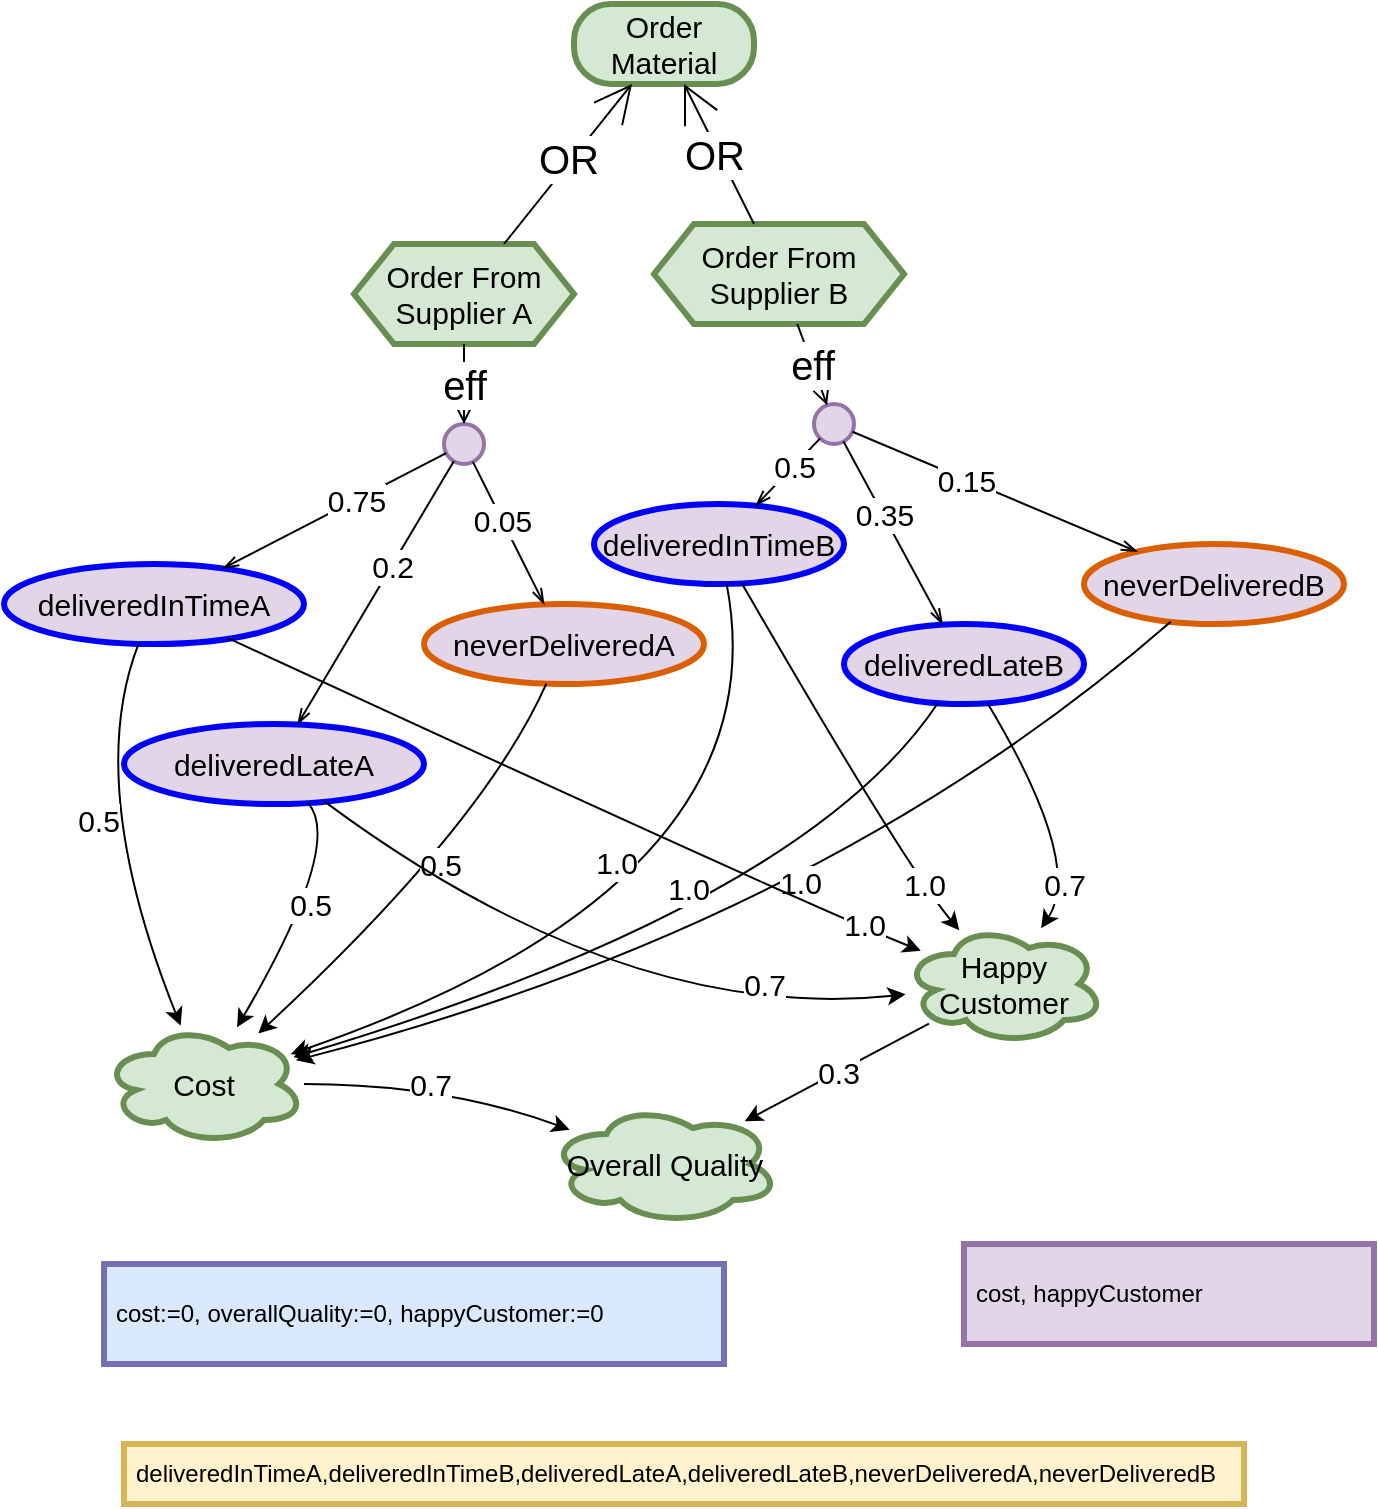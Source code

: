 <mxfile compressed="false" version="15.4.0" type="device">
  <diagram id="UxMqaiS_ZeVZrvt0yCDw" name="Page-1">
    <mxGraphModel dx="2187" dy="663" grid="1" gridSize="10" guides="1" tooltips="1" connect="1" arrows="1" fold="1" page="1" pageScale="1" pageWidth="1100" pageHeight="850" math="0" shadow="0">
      <root>
        <mxCell id="0" />
        <mxCell id="1" parent="0" />
        <object label="cost:=0, overallQuality:=0, happyCustomer:=0" concept="initialization" usage="Comma separated list of identifiers. Predicates as-is, goals, tasks, through camel-case representation. Variables and qualities are of the form [identifier] := [constant]" id="s7Z0I-bON0rsUeWnYovQ-39">
          <mxCell style="rounded=0;whiteSpace=wrap;html=1;fillColor=#dae8fc;strokeColor=#7570b3;align=left;labelPosition=center;verticalLabelPosition=middle;verticalAlign=middle;horizontal=1;strokeWidth=3;spacingLeft=4;" parent="1" vertex="1">
            <mxGeometry x="40" y="810" width="310" height="50" as="geometry" />
          </mxCell>
        </object>
        <object label="deliveredInTimeA,deliveredInTimeB,deliveredLateA,deliveredLateB,neverDeliveredA,neverDeliveredB" concept="export" usage="Comma separated list of identifiers. Predicates, variable as-is, goals, tasks, qualities, through camel-case representation." id="s7Z0I-bON0rsUeWnYovQ-40">
          <mxCell style="rounded=0;whiteSpace=wrap;html=1;fillColor=#fff2cc;strokeColor=#d6b656;align=left;labelPosition=center;verticalLabelPosition=middle;verticalAlign=middle;horizontal=1;strokeWidth=3;spacingLeft=4;" parent="1" vertex="1">
            <mxGeometry x="50" y="900" width="560" height="30" as="geometry" />
          </mxCell>
        </object>
        <object label="cost, happyCustomer" concept="crossrun" usage="Comma separated list of identifiers. Predicates, variable as-is, goals, tasks, qualities, through camel-case representation." id="s7Z0I-bON0rsUeWnYovQ-41">
          <mxCell style="rounded=0;whiteSpace=wrap;html=1;fillColor=#e1d5e7;strokeColor=#9673a6;align=left;labelPosition=center;verticalLabelPosition=middle;verticalAlign=middle;horizontal=1;strokeWidth=3;spacingLeft=4;" parent="1" vertex="1">
            <mxGeometry x="470" y="800" width="205" height="50" as="geometry" />
          </mxCell>
        </object>
        <object label="Order Material" concept="goal" actor="default" runs="3" id="s7Z0I-bON0rsUeWnYovQ-43">
          <mxCell style="rounded=1;whiteSpace=wrap;html=1;arcSize=46;fillColor=#d5e8d4;strokeColor=#688F51;fontSize=15;strokeWidth=3;" parent="1" vertex="1">
            <mxGeometry x="275" y="180" width="90" height="40" as="geometry" />
          </mxCell>
        </object>
        <object label="Order From Supplier A" concept="task" actor="default" id="s7Z0I-bON0rsUeWnYovQ-47">
          <mxCell style="shape=hexagon;perimeter=hexagonPerimeter2;whiteSpace=wrap;html=1;fixedSize=1;strokeWidth=3;fontSize=15;size=20;fillColor=#d5e8d4;strokeColor=#688F51;" parent="1" vertex="1">
            <mxGeometry x="165" y="300" width="110" height="50" as="geometry" />
          </mxCell>
        </object>
        <object label="Order From Supplier B" concept="task" actor="default" id="s7Z0I-bON0rsUeWnYovQ-48">
          <mxCell style="shape=hexagon;perimeter=hexagonPerimeter2;whiteSpace=wrap;html=1;fixedSize=1;strokeWidth=3;fontSize=15;size=20;fillColor=#d5e8d4;strokeColor=#688F51;" parent="1" vertex="1">
            <mxGeometry x="315" y="290" width="125" height="50" as="geometry" />
          </mxCell>
        </object>
        <object label="OR" concept="orDecomp" id="s7Z0I-bON0rsUeWnYovQ-49">
          <mxCell style="orthogonalLoop=1;jettySize=auto;html=1;fontSize=20;endArrow=open;endFill=0;endSize=17;strokeColor=#000000;curved=1;" parent="1" source="s7Z0I-bON0rsUeWnYovQ-47" target="s7Z0I-bON0rsUeWnYovQ-43" edge="1">
            <mxGeometry x="0.038" y="2" relative="1" as="geometry">
              <mxPoint x="345" y="240" as="sourcePoint" />
              <mxPoint x="345" y="180" as="targetPoint" />
              <mxPoint as="offset" />
            </mxGeometry>
          </mxCell>
        </object>
        <object label="OR" concept="orDecomp" id="s7Z0I-bON0rsUeWnYovQ-50">
          <mxCell style="orthogonalLoop=1;jettySize=auto;html=1;fontSize=20;endArrow=open;endFill=0;endSize=17;strokeColor=#000000;curved=1;" parent="1" source="s7Z0I-bON0rsUeWnYovQ-48" target="s7Z0I-bON0rsUeWnYovQ-43" edge="1">
            <mxGeometry x="0.038" y="2" relative="1" as="geometry">
              <mxPoint x="385" y="360" as="sourcePoint" />
              <mxPoint x="290.714" y="250" as="targetPoint" />
              <mxPoint as="offset" />
            </mxGeometry>
          </mxCell>
        </object>
        <object label="" concept="effectGroup" id="s7Z0I-bON0rsUeWnYovQ-51">
          <mxCell style="ellipse;whiteSpace=wrap;html=1;aspect=fixed;strokeWidth=2;fontSize=15;fillColor=#e1d5e7;strokeColor=#9673a6;" parent="1" vertex="1">
            <mxGeometry x="210" y="390" width="20" height="20" as="geometry" />
          </mxCell>
        </object>
        <object label="eff" concept="effectLink" id="s7Z0I-bON0rsUeWnYovQ-52">
          <mxCell style="orthogonalLoop=1;jettySize=auto;html=1;fontSize=20;endArrow=open;endFill=0;endSize=7;elbow=vertical;strokeColor=#000302;" parent="1" source="s7Z0I-bON0rsUeWnYovQ-47" target="s7Z0I-bON0rsUeWnYovQ-51" edge="1">
            <mxGeometry relative="1" as="geometry">
              <mxPoint x="215" y="380" as="sourcePoint" />
              <mxPoint y="235" as="targetPoint" />
            </mxGeometry>
          </mxCell>
        </object>
        <object label="deliveredInTimeA" concept="effect" status="attainment" actor="" id="s7Z0I-bON0rsUeWnYovQ-53">
          <mxCell style="ellipse;whiteSpace=wrap;html=1;strokeWidth=3;fontSize=15;fillColor=#e1d5e7;strokeColor=#0000FF;" parent="1" vertex="1">
            <mxGeometry x="-10" y="460" width="150" height="40" as="geometry" />
          </mxCell>
        </object>
        <object label="neverDeliveredA" concept="effect" status="failure" actor="" id="s7Z0I-bON0rsUeWnYovQ-54">
          <mxCell style="ellipse;whiteSpace=wrap;html=1;strokeWidth=3;fontSize=15;fillColor=#e1d5e7;strokeColor=#d95f02;" parent="1" vertex="1">
            <mxGeometry x="200" y="480" width="140" height="40" as="geometry" />
          </mxCell>
        </object>
        <object label="0.75" concept="effectGroupLink" id="s7Z0I-bON0rsUeWnYovQ-55">
          <mxCell style="endArrow=openThin;html=1;fontSize=15;endFill=0;elbow=vertical;curved=1;strokeColor=#000000;" parent="1" source="s7Z0I-bON0rsUeWnYovQ-51" target="s7Z0I-bON0rsUeWnYovQ-53" edge="1">
            <mxGeometry x="-0.2" width="50" height="50" relative="1" as="geometry">
              <mxPoint x="312" y="465" as="sourcePoint" />
              <mxPoint x="312" y="515" as="targetPoint" />
              <mxPoint as="offset" />
            </mxGeometry>
          </mxCell>
        </object>
        <object label="0.05" concept="effectGroupLink" id="s7Z0I-bON0rsUeWnYovQ-56">
          <mxCell style="endArrow=openThin;html=1;fontSize=15;endFill=0;elbow=vertical;curved=1;strokeColor=#000000;" parent="1" source="s7Z0I-bON0rsUeWnYovQ-51" target="s7Z0I-bON0rsUeWnYovQ-54" edge="1">
            <mxGeometry x="-0.2" width="50" height="50" relative="1" as="geometry">
              <mxPoint x="178.445" y="502.552" as="sourcePoint" />
              <mxPoint x="131.912" y="555.592" as="targetPoint" />
              <mxPoint as="offset" />
            </mxGeometry>
          </mxCell>
        </object>
        <object label="" concept="effectGroup" id="s7Z0I-bON0rsUeWnYovQ-57">
          <mxCell style="ellipse;whiteSpace=wrap;html=1;aspect=fixed;strokeWidth=2;fontSize=15;fillColor=#e1d5e7;strokeColor=#9673a6;" parent="1" vertex="1">
            <mxGeometry x="395" y="380" width="20" height="20" as="geometry" />
          </mxCell>
        </object>
        <object label="eff" concept="effectLink" id="s7Z0I-bON0rsUeWnYovQ-58">
          <mxCell style="orthogonalLoop=1;jettySize=auto;html=1;fontSize=20;endArrow=open;endFill=0;endSize=7;elbow=vertical;strokeColor=#000302;" parent="1" source="s7Z0I-bON0rsUeWnYovQ-48" target="s7Z0I-bON0rsUeWnYovQ-57" edge="1">
            <mxGeometry relative="1" as="geometry">
              <mxPoint x="445" y="410" as="sourcePoint" />
              <mxPoint x="230" y="265" as="targetPoint" />
            </mxGeometry>
          </mxCell>
        </object>
        <object label="deliveredInTimeB" concept="effect" status="attainment" actor="" id="s7Z0I-bON0rsUeWnYovQ-59">
          <mxCell style="ellipse;whiteSpace=wrap;html=1;strokeWidth=3;fontSize=15;fillColor=#e1d5e7;strokeColor=#0000FF;" parent="1" vertex="1">
            <mxGeometry x="285" y="430" width="125" height="40" as="geometry" />
          </mxCell>
        </object>
        <object label="neverDeliveredB" concept="effect" status="failure" actor="" id="s7Z0I-bON0rsUeWnYovQ-60">
          <mxCell style="ellipse;whiteSpace=wrap;html=1;strokeWidth=3;fontSize=15;fillColor=#e1d5e7;strokeColor=#d95f02;" parent="1" vertex="1">
            <mxGeometry x="530" y="450" width="130" height="40" as="geometry" />
          </mxCell>
        </object>
        <object label="0.5" concept="effectGroupLink" id="s7Z0I-bON0rsUeWnYovQ-61">
          <mxCell style="endArrow=openThin;html=1;fontSize=15;endFill=0;elbow=vertical;curved=1;strokeColor=#000000;" parent="1" source="s7Z0I-bON0rsUeWnYovQ-57" target="s7Z0I-bON0rsUeWnYovQ-59" edge="1">
            <mxGeometry x="-0.2" width="50" height="50" relative="1" as="geometry">
              <mxPoint x="542" y="495" as="sourcePoint" />
              <mxPoint x="542" y="545" as="targetPoint" />
              <mxPoint as="offset" />
            </mxGeometry>
          </mxCell>
        </object>
        <object label="0.15" concept="effectGroupLink" id="s7Z0I-bON0rsUeWnYovQ-62">
          <mxCell style="endArrow=openThin;html=1;fontSize=15;endFill=0;elbow=vertical;curved=1;strokeColor=#000000;" parent="1" source="s7Z0I-bON0rsUeWnYovQ-57" target="s7Z0I-bON0rsUeWnYovQ-60" edge="1">
            <mxGeometry x="-0.2" width="50" height="50" relative="1" as="geometry">
              <mxPoint x="408.445" y="532.552" as="sourcePoint" />
              <mxPoint x="361.912" y="585.592" as="targetPoint" />
              <mxPoint as="offset" />
            </mxGeometry>
          </mxCell>
        </object>
        <object label="Cost" concept="quality" actor="default" id="s7Z0I-bON0rsUeWnYovQ-84">
          <mxCell style="ellipse;shape=cloud;whiteSpace=wrap;html=1;strokeWidth=3;fontSize=15;fillColor=#d5e8d4;strokeColor=#688F51;" parent="1" vertex="1">
            <mxGeometry x="40" y="690" width="100" height="60" as="geometry" />
          </mxCell>
        </object>
        <object label="0.5" concept="contributionLink" id="s7Z0I-bON0rsUeWnYovQ-85">
          <mxCell style="endArrow=classic;html=1;fontSize=15;elbow=vertical;curved=1;strokeColor=#000000;" parent="1" source="s7Z0I-bON0rsUeWnYovQ-53" target="s7Z0I-bON0rsUeWnYovQ-84" edge="1">
            <mxGeometry x="-0.077" relative="1" as="geometry">
              <mxPoint x="435" y="580.095" as="sourcePoint" />
              <mxPoint x="488.317" y="580.029" as="targetPoint" />
              <Array as="points">
                <mxPoint x="30" y="570" />
              </Array>
              <mxPoint as="offset" />
            </mxGeometry>
          </mxCell>
        </object>
        <object label="Happy Customer" concept="quality" actor="default" id="s7Z0I-bON0rsUeWnYovQ-86">
          <mxCell style="ellipse;shape=cloud;whiteSpace=wrap;html=1;strokeWidth=3;fontSize=15;fillColor=#d5e8d4;strokeColor=#688F51;" parent="1" vertex="1">
            <mxGeometry x="440" y="640" width="100" height="60" as="geometry" />
          </mxCell>
        </object>
        <object label="Overall Quality" concept="quality" actor="default" id="s7Z0I-bON0rsUeWnYovQ-89">
          <mxCell style="ellipse;shape=cloud;whiteSpace=wrap;html=1;strokeWidth=3;fontSize=15;fillColor=#d5e8d4;strokeColor=#688F51;" parent="1" vertex="1">
            <mxGeometry x="262.5" y="730" width="115" height="60" as="geometry" />
          </mxCell>
        </object>
        <object label="0.7" concept="contributionLink" id="s7Z0I-bON0rsUeWnYovQ-90">
          <mxCell style="endArrow=classic;html=1;fontSize=15;elbow=vertical;curved=1;strokeColor=#000000;" parent="1" source="s7Z0I-bON0rsUeWnYovQ-84" target="s7Z0I-bON0rsUeWnYovQ-89" edge="1">
            <mxGeometry x="-0.077" relative="1" as="geometry">
              <mxPoint x="595" y="580.095" as="sourcePoint" />
              <mxPoint x="648.317" y="580.029" as="targetPoint" />
              <Array as="points">
                <mxPoint x="210" y="720" />
              </Array>
              <mxPoint as="offset" />
            </mxGeometry>
          </mxCell>
        </object>
        <object label="0.3" concept="contributionLink" id="s7Z0I-bON0rsUeWnYovQ-91">
          <mxCell style="endArrow=classic;html=1;fontSize=15;elbow=vertical;curved=1;strokeColor=#000000;" parent="1" source="s7Z0I-bON0rsUeWnYovQ-86" target="s7Z0I-bON0rsUeWnYovQ-89" edge="1">
            <mxGeometry relative="1" as="geometry">
              <mxPoint x="403.448" y="642.299" as="sourcePoint" />
              <mxPoint x="510" y="670" as="targetPoint" />
            </mxGeometry>
          </mxCell>
        </object>
        <object label="deliveredLateA" concept="effect" status="attainment" actor="" id="vVbBvmcP8cE8SM1TlQaR-1">
          <mxCell style="ellipse;whiteSpace=wrap;html=1;strokeWidth=3;fontSize=15;fillColor=#e1d5e7;strokeColor=#0000FF;" parent="1" vertex="1">
            <mxGeometry x="50" y="540" width="150" height="40" as="geometry" />
          </mxCell>
        </object>
        <object label="0.2" concept="effectGroupLink" id="vVbBvmcP8cE8SM1TlQaR-2">
          <mxCell style="endArrow=openThin;html=1;fontSize=15;endFill=0;elbow=vertical;curved=1;strokeColor=#000000;" parent="1" source="s7Z0I-bON0rsUeWnYovQ-51" target="vVbBvmcP8cE8SM1TlQaR-1" edge="1">
            <mxGeometry x="-0.2" width="50" height="50" relative="1" as="geometry">
              <mxPoint x="170" y="410" as="sourcePoint" />
              <mxPoint x="220.167" y="500.198" as="targetPoint" />
              <mxPoint as="offset" />
            </mxGeometry>
          </mxCell>
        </object>
        <object label="deliveredLateB" concept="effect" status="attainment" actor="" id="vVbBvmcP8cE8SM1TlQaR-3">
          <mxCell style="ellipse;whiteSpace=wrap;html=1;strokeWidth=3;fontSize=15;fillColor=#e1d5e7;strokeColor=#0000FF;" parent="1" vertex="1">
            <mxGeometry x="410" y="490" width="120" height="40" as="geometry" />
          </mxCell>
        </object>
        <object label="0.35" concept="effectGroupLink" id="vVbBvmcP8cE8SM1TlQaR-4">
          <mxCell style="endArrow=openThin;html=1;fontSize=15;endFill=0;elbow=vertical;curved=1;strokeColor=#000000;" parent="1" source="s7Z0I-bON0rsUeWnYovQ-57" target="vVbBvmcP8cE8SM1TlQaR-3" edge="1">
            <mxGeometry x="-0.2" width="50" height="50" relative="1" as="geometry">
              <mxPoint x="408.116" y="407.253" as="sourcePoint" />
              <mxPoint x="375.749" y="440.872" as="targetPoint" />
              <mxPoint as="offset" />
            </mxGeometry>
          </mxCell>
        </object>
        <object label="0.5" concept="contributionLink" id="vVbBvmcP8cE8SM1TlQaR-5">
          <mxCell style="endArrow=classic;html=1;fontSize=15;elbow=vertical;curved=1;strokeColor=#000000;" parent="1" source="vVbBvmcP8cE8SM1TlQaR-1" target="s7Z0I-bON0rsUeWnYovQ-84" edge="1">
            <mxGeometry x="-0.077" relative="1" as="geometry">
              <mxPoint x="67.348" y="509.896" as="sourcePoint" />
              <mxPoint x="96.4" y="643.552" as="targetPoint" />
              <Array as="points">
                <mxPoint x="160" y="600" />
              </Array>
              <mxPoint as="offset" />
            </mxGeometry>
          </mxCell>
        </object>
        <object label="0.5" concept="contributionLink" id="vVbBvmcP8cE8SM1TlQaR-6">
          <mxCell style="endArrow=classic;html=1;fontSize=15;elbow=vertical;curved=1;strokeColor=#000000;" parent="1" source="s7Z0I-bON0rsUeWnYovQ-54" target="s7Z0I-bON0rsUeWnYovQ-84" edge="1">
            <mxGeometry x="-0.077" relative="1" as="geometry">
              <mxPoint x="173.391" y="569.995" as="sourcePoint" />
              <mxPoint x="142.237" y="643.13" as="targetPoint" />
              <Array as="points">
                <mxPoint x="230" y="590" />
              </Array>
              <mxPoint as="offset" />
            </mxGeometry>
          </mxCell>
        </object>
        <object label="1.0" concept="contributionLink" id="vVbBvmcP8cE8SM1TlQaR-7">
          <mxCell style="endArrow=classic;html=1;fontSize=15;elbow=vertical;curved=1;strokeColor=#000000;" parent="1" source="s7Z0I-bON0rsUeWnYovQ-59" target="s7Z0I-bON0rsUeWnYovQ-84" edge="1">
            <mxGeometry x="0.103" y="-38" relative="1" as="geometry">
              <mxPoint x="271.149" y="529.839" as="sourcePoint" />
              <mxPoint x="155.936" y="649.141" as="targetPoint" />
              <Array as="points">
                <mxPoint x="380" y="620" />
              </Array>
              <mxPoint as="offset" />
            </mxGeometry>
          </mxCell>
        </object>
        <object label="1.0" concept="contributionLink" id="vVbBvmcP8cE8SM1TlQaR-8">
          <mxCell style="endArrow=classic;html=1;fontSize=15;elbow=vertical;curved=1;strokeColor=#000000;" parent="1" source="vVbBvmcP8cE8SM1TlQaR-3" target="s7Z0I-bON0rsUeWnYovQ-84" edge="1">
            <mxGeometry x="-0.102" y="-24" relative="1" as="geometry">
              <mxPoint x="361.314" y="479.963" as="sourcePoint" />
              <mxPoint x="168.539" y="662.8" as="targetPoint" />
              <Array as="points">
                <mxPoint x="390" y="630" />
              </Array>
              <mxPoint as="offset" />
            </mxGeometry>
          </mxCell>
        </object>
        <object label="1.0" concept="contributionLink" id="vVbBvmcP8cE8SM1TlQaR-9">
          <mxCell style="endArrow=classic;html=1;fontSize=15;elbow=vertical;curved=1;strokeColor=#000000;" parent="1" source="s7Z0I-bON0rsUeWnYovQ-60" target="s7Z0I-bON0rsUeWnYovQ-84" edge="1">
            <mxGeometry x="-0.102" y="-24" relative="1" as="geometry">
              <mxPoint x="466.984" y="539.524" as="sourcePoint" />
              <mxPoint x="169.239" y="664.785" as="targetPoint" />
              <Array as="points">
                <mxPoint x="400" y="640" />
              </Array>
              <mxPoint as="offset" />
            </mxGeometry>
          </mxCell>
        </object>
        <object label="1.0" concept="contributionLink" id="vVbBvmcP8cE8SM1TlQaR-10">
          <mxCell style="endArrow=classic;html=1;fontSize=15;elbow=vertical;curved=1;strokeColor=#000000;" parent="1" source="s7Z0I-bON0rsUeWnYovQ-53" target="s7Z0I-bON0rsUeWnYovQ-86" edge="1">
            <mxGeometry x="0.835" y="2" relative="1" as="geometry">
              <mxPoint x="361.314" y="479.963" as="sourcePoint" />
              <mxPoint x="184.104" y="695.867" as="targetPoint" />
              <Array as="points">
                <mxPoint x="390" y="630" />
              </Array>
              <mxPoint as="offset" />
            </mxGeometry>
          </mxCell>
        </object>
        <object label="0.7" concept="contributionLink" id="vVbBvmcP8cE8SM1TlQaR-11">
          <mxCell style="endArrow=classic;html=1;fontSize=15;elbow=vertical;curved=1;strokeColor=#000000;" parent="1" source="vVbBvmcP8cE8SM1TlQaR-1" target="s7Z0I-bON0rsUeWnYovQ-86" edge="1">
            <mxGeometry x="0.576" y="13" relative="1" as="geometry">
              <mxPoint x="112.571" y="507.31" as="sourcePoint" />
              <mxPoint x="458.397" y="663.359" as="targetPoint" />
              <Array as="points">
                <mxPoint x="300" y="690" />
              </Array>
              <mxPoint as="offset" />
            </mxGeometry>
          </mxCell>
        </object>
        <object label="1.0" concept="contributionLink" id="vVbBvmcP8cE8SM1TlQaR-12">
          <mxCell style="endArrow=classic;html=1;fontSize=15;elbow=vertical;curved=1;strokeColor=#000000;" parent="1" source="s7Z0I-bON0rsUeWnYovQ-59" target="s7Z0I-bON0rsUeWnYovQ-86" edge="1">
            <mxGeometry x="0.716" y="1" relative="1" as="geometry">
              <mxPoint x="112.571" y="507.31" as="sourcePoint" />
              <mxPoint x="458.397" y="663.359" as="targetPoint" />
              <Array as="points">
                <mxPoint x="440" y="610" />
              </Array>
              <mxPoint as="offset" />
            </mxGeometry>
          </mxCell>
        </object>
        <object label="0.7" concept="contributionLink" id="vVbBvmcP8cE8SM1TlQaR-13">
          <mxCell style="endArrow=classic;html=1;fontSize=15;elbow=vertical;curved=1;strokeColor=#000000;" parent="1" source="vVbBvmcP8cE8SM1TlQaR-3" target="s7Z0I-bON0rsUeWnYovQ-86" edge="1">
            <mxGeometry x="0.626" y="-3" relative="1" as="geometry">
              <mxPoint x="368.859" y="479.667" as="sourcePoint" />
              <mxPoint x="477.763" y="653.13" as="targetPoint" />
              <Array as="points">
                <mxPoint x="530" y="610" />
              </Array>
              <mxPoint as="offset" />
            </mxGeometry>
          </mxCell>
        </object>
      </root>
    </mxGraphModel>
  </diagram>
</mxfile>
